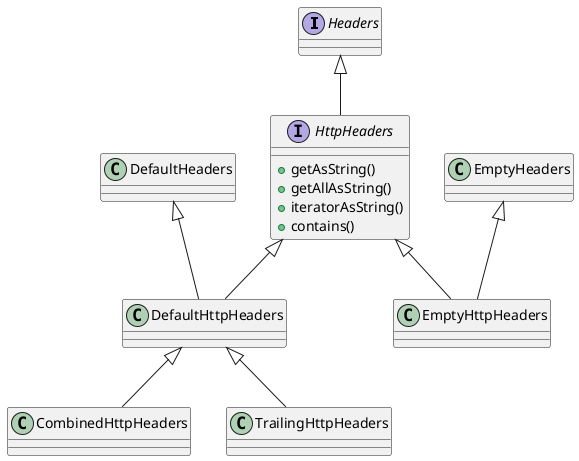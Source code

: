 @startuml


interface Headers{
}
interface HttpHeaders{
+ getAsString()
+ getAllAsString()
+ iteratorAsString()
+ contains()
}
class DefaultHeaders{
}
class EmptyHeaders{
}
class DefaultHttpHeaders{
}
class EmptyHttpHeaders{
}
class CombinedHttpHeaders{
}
class TrailingHttpHeaders{
}



Headers                      <|--          HttpHeaders
DefaultHeaders                      <|--          DefaultHttpHeaders
HttpHeaders                      <|--          DefaultHttpHeaders
EmptyHeaders                      <|--          EmptyHttpHeaders
HttpHeaders                      <|--          EmptyHttpHeaders
DefaultHttpHeaders                      <|--          CombinedHttpHeaders
DefaultHttpHeaders                      <|--          TrailingHttpHeaders

@enduml
